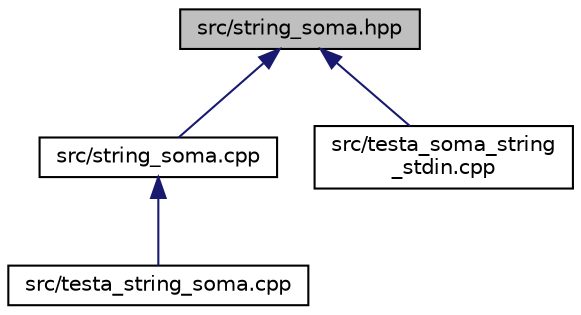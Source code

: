 digraph "src/string_soma.hpp"
{
  edge [fontname="Helvetica",fontsize="10",labelfontname="Helvetica",labelfontsize="10"];
  node [fontname="Helvetica",fontsize="10",shape=record];
  Node6 [label="src/string_soma.hpp",height=0.2,width=0.4,color="black", fillcolor="grey75", style="filled", fontcolor="black"];
  Node6 -> Node7 [dir="back",color="midnightblue",fontsize="10",style="solid",fontname="Helvetica"];
  Node7 [label="src/string_soma.cpp",height=0.2,width=0.4,color="black", fillcolor="white", style="filled",URL="$string__soma_8cpp.html",tooltip="Arquivo contendo as implementações das funções soma_string,ManipulaStringEntrada e DelimitadorViraVir..."];
  Node7 -> Node8 [dir="back",color="midnightblue",fontsize="10",style="solid",fontname="Helvetica"];
  Node8 [label="src/testa_string_soma.cpp",height=0.2,width=0.4,color="black", fillcolor="white", style="filled",URL="$testa__string__soma_8cpp.html",tooltip="Arquivo contendo a função main do Trabalho 1 de Metodos de Programacao 2/2017. "];
  Node6 -> Node9 [dir="back",color="midnightblue",fontsize="10",style="solid",fontname="Helvetica"];
  Node9 [label="src/testa_soma_string\l_stdin.cpp",height=0.2,width=0.4,color="black", fillcolor="white", style="filled",URL="$testa__soma__string__stdin_8cpp.html",tooltip="Arquivo contendo a função main do Trabalho 1 de Metodos de Programacao 2/2017. "];
}
